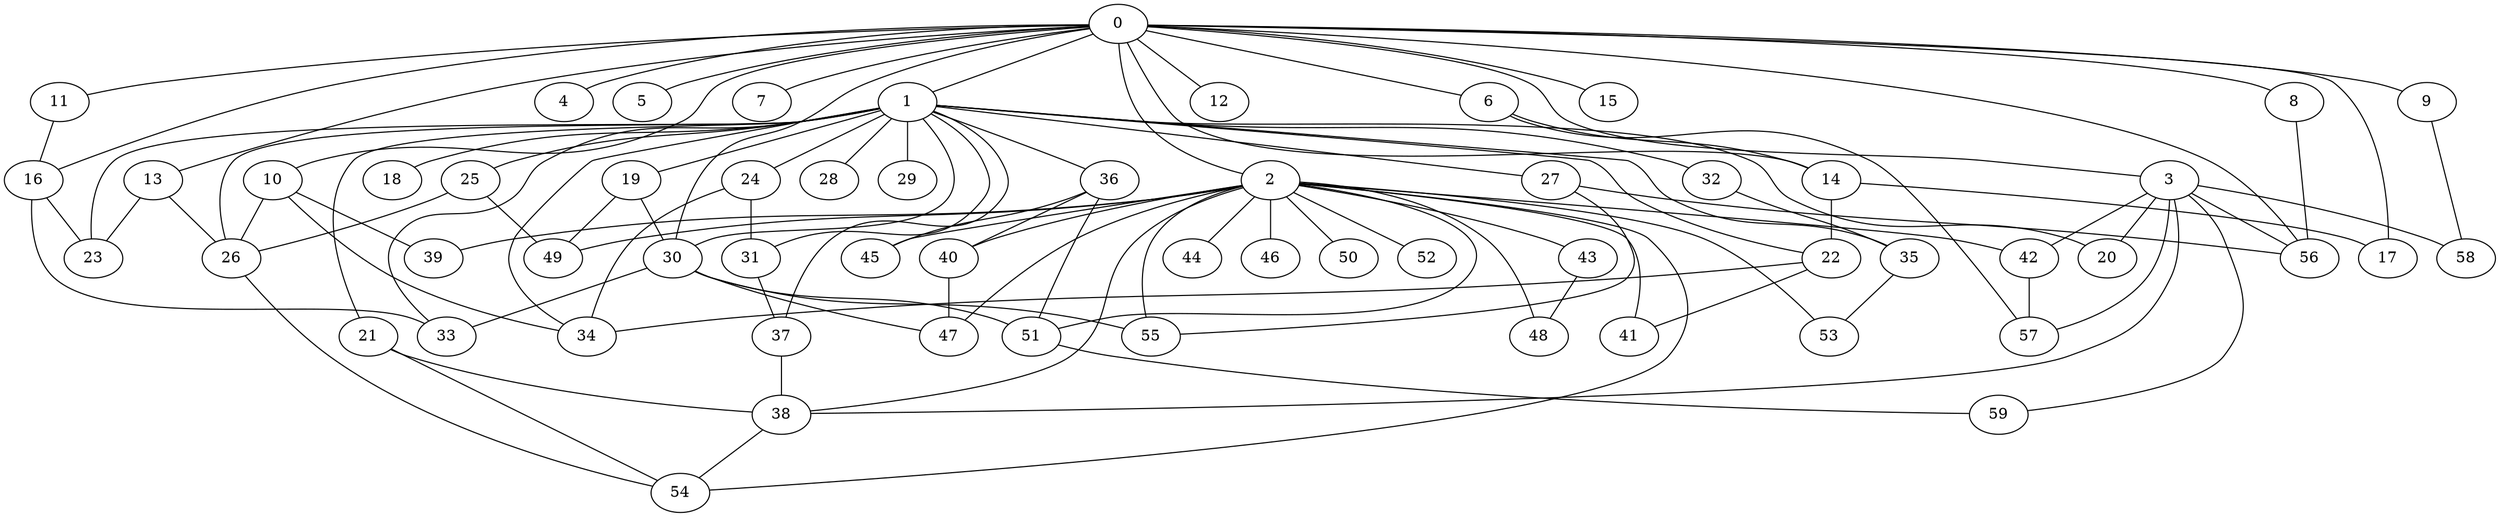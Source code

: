 
graph graphname {
    0 -- 1
0 -- 2
0 -- 3
0 -- 4
0 -- 5
0 -- 6
0 -- 7
0 -- 8
0 -- 9
0 -- 10
0 -- 11
0 -- 12
0 -- 13
0 -- 14
0 -- 15
0 -- 16
0 -- 17
0 -- 30
0 -- 56
1 -- 32
1 -- 34
1 -- 35
1 -- 36
1 -- 37
1 -- 33
1 -- 18
1 -- 19
1 -- 20
1 -- 21
1 -- 22
1 -- 23
1 -- 24
1 -- 25
1 -- 26
1 -- 27
1 -- 28
1 -- 29
1 -- 30
1 -- 31
2 -- 38
2 -- 39
2 -- 40
2 -- 41
2 -- 42
2 -- 43
2 -- 44
2 -- 45
2 -- 46
2 -- 47
2 -- 48
2 -- 49
2 -- 50
2 -- 51
2 -- 52
2 -- 53
2 -- 54
2 -- 55
3 -- 56
3 -- 58
3 -- 59
3 -- 57
3 -- 42
3 -- 38
3 -- 20
6 -- 57
6 -- 14
8 -- 56
9 -- 58
10 -- 26
10 -- 39
10 -- 34
11 -- 16
13 -- 26
13 -- 23
14 -- 17
14 -- 22
16 -- 23
16 -- 33
19 -- 49
19 -- 30
21 -- 54
21 -- 38
22 -- 41
22 -- 34
24 -- 31
24 -- 34
25 -- 26
25 -- 49
26 -- 54
27 -- 55
27 -- 56
30 -- 55
30 -- 51
30 -- 33
30 -- 47
31 -- 37
32 -- 35
35 -- 53
36 -- 40
36 -- 51
36 -- 45
37 -- 38
38 -- 54
40 -- 47
42 -- 57
43 -- 48
51 -- 59

}
